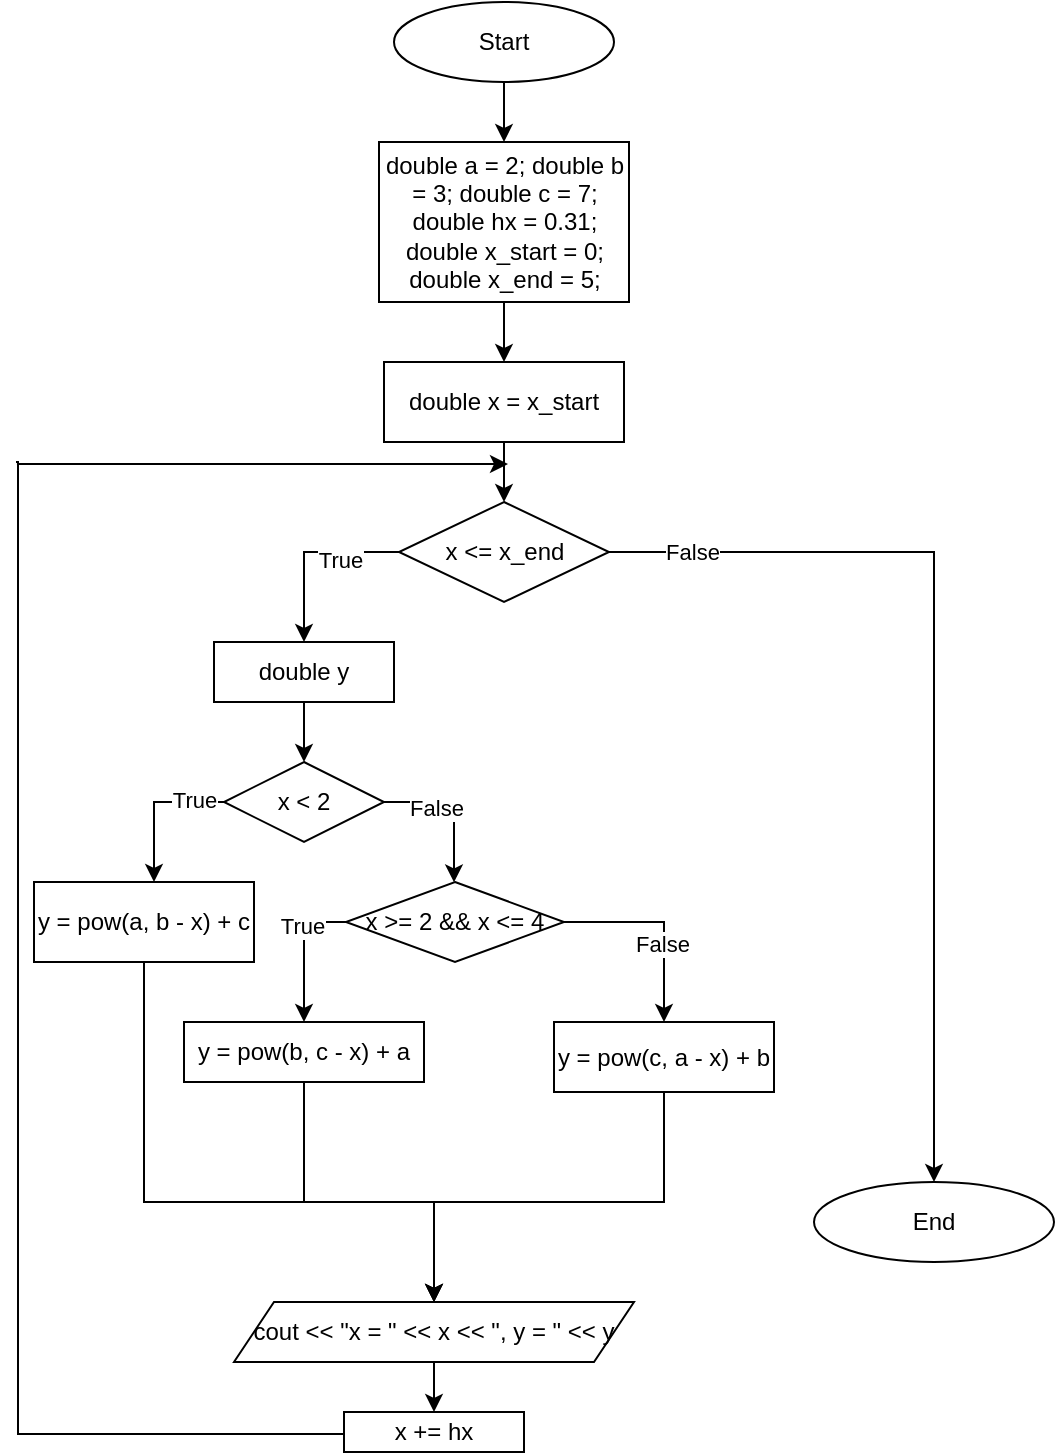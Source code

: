 <mxfile version="24.8.4">
  <diagram name="Страница — 1" id="m2x54_At0WPXto75_EtY">
    <mxGraphModel dx="875" dy="442" grid="1" gridSize="10" guides="1" tooltips="1" connect="1" arrows="1" fold="1" page="1" pageScale="1" pageWidth="2339" pageHeight="3300" math="0" shadow="0">
      <root>
        <mxCell id="0" />
        <mxCell id="1" parent="0" />
        <mxCell id="KGnRwAFvTmfy3ZXf6XmD-2" style="edgeStyle=orthogonalEdgeStyle;rounded=0;orthogonalLoop=1;jettySize=auto;html=1;" parent="1" source="KGnRwAFvTmfy3ZXf6XmD-1" target="KGnRwAFvTmfy3ZXf6XmD-3" edge="1">
          <mxGeometry relative="1" as="geometry">
            <mxPoint x="355" y="110" as="targetPoint" />
          </mxGeometry>
        </mxCell>
        <mxCell id="KGnRwAFvTmfy3ZXf6XmD-1" value="Start" style="ellipse;whiteSpace=wrap;html=1;" parent="1" vertex="1">
          <mxGeometry x="300" y="40" width="110" height="40" as="geometry" />
        </mxCell>
        <mxCell id="KGnRwAFvTmfy3ZXf6XmD-4" style="edgeStyle=orthogonalEdgeStyle;rounded=0;orthogonalLoop=1;jettySize=auto;html=1;" parent="1" source="KGnRwAFvTmfy3ZXf6XmD-3" target="KGnRwAFvTmfy3ZXf6XmD-5" edge="1">
          <mxGeometry relative="1" as="geometry">
            <mxPoint x="355" y="230" as="targetPoint" />
          </mxGeometry>
        </mxCell>
        <mxCell id="KGnRwAFvTmfy3ZXf6XmD-3" value="double a = 2; double b = 3; double c = 7; double hx = 0.31; double x_start = 0; double x_end = 5;" style="rounded=0;whiteSpace=wrap;html=1;" parent="1" vertex="1">
          <mxGeometry x="292.5" y="110" width="125" height="80" as="geometry" />
        </mxCell>
        <mxCell id="KGnRwAFvTmfy3ZXf6XmD-6" style="edgeStyle=orthogonalEdgeStyle;rounded=0;orthogonalLoop=1;jettySize=auto;html=1;" parent="1" source="KGnRwAFvTmfy3ZXf6XmD-5" target="KGnRwAFvTmfy3ZXf6XmD-7" edge="1">
          <mxGeometry relative="1" as="geometry">
            <mxPoint x="355" y="290" as="targetPoint" />
          </mxGeometry>
        </mxCell>
        <mxCell id="KGnRwAFvTmfy3ZXf6XmD-5" value="double x = x_start" style="rounded=0;whiteSpace=wrap;html=1;" parent="1" vertex="1">
          <mxGeometry x="295" y="220" width="120" height="40" as="geometry" />
        </mxCell>
        <mxCell id="KGnRwAFvTmfy3ZXf6XmD-8" style="edgeStyle=orthogonalEdgeStyle;rounded=0;orthogonalLoop=1;jettySize=auto;html=1;" parent="1" source="KGnRwAFvTmfy3ZXf6XmD-7" target="KGnRwAFvTmfy3ZXf6XmD-10" edge="1">
          <mxGeometry relative="1" as="geometry">
            <mxPoint x="260" y="360" as="targetPoint" />
          </mxGeometry>
        </mxCell>
        <mxCell id="KGnRwAFvTmfy3ZXf6XmD-9" value="True" style="edgeLabel;html=1;align=center;verticalAlign=middle;resizable=0;points=[];" parent="KGnRwAFvTmfy3ZXf6XmD-8" vertex="1" connectable="0">
          <mxGeometry x="-0.363" y="4" relative="1" as="geometry">
            <mxPoint as="offset" />
          </mxGeometry>
        </mxCell>
        <mxCell id="f3Vg7dMN3XId37Ihhy_0-2" style="edgeStyle=orthogonalEdgeStyle;rounded=0;orthogonalLoop=1;jettySize=auto;html=1;" edge="1" parent="1" source="KGnRwAFvTmfy3ZXf6XmD-7" target="f3Vg7dMN3XId37Ihhy_0-3">
          <mxGeometry relative="1" as="geometry">
            <mxPoint x="570" y="650" as="targetPoint" />
          </mxGeometry>
        </mxCell>
        <mxCell id="f3Vg7dMN3XId37Ihhy_0-4" value="False" style="edgeLabel;html=1;align=center;verticalAlign=middle;resizable=0;points=[];" vertex="1" connectable="0" parent="f3Vg7dMN3XId37Ihhy_0-2">
          <mxGeometry x="-0.826" relative="1" as="geometry">
            <mxPoint as="offset" />
          </mxGeometry>
        </mxCell>
        <mxCell id="KGnRwAFvTmfy3ZXf6XmD-7" value="x &amp;lt;= x_end" style="rhombus;whiteSpace=wrap;html=1;" parent="1" vertex="1">
          <mxGeometry x="302.5" y="290" width="105" height="50" as="geometry" />
        </mxCell>
        <mxCell id="KGnRwAFvTmfy3ZXf6XmD-11" style="edgeStyle=orthogonalEdgeStyle;rounded=0;orthogonalLoop=1;jettySize=auto;html=1;" parent="1" source="KGnRwAFvTmfy3ZXf6XmD-10" target="KGnRwAFvTmfy3ZXf6XmD-12" edge="1">
          <mxGeometry relative="1" as="geometry">
            <mxPoint x="255" y="420" as="targetPoint" />
          </mxGeometry>
        </mxCell>
        <mxCell id="KGnRwAFvTmfy3ZXf6XmD-10" value="double y" style="rounded=0;whiteSpace=wrap;html=1;" parent="1" vertex="1">
          <mxGeometry x="210" y="360" width="90" height="30" as="geometry" />
        </mxCell>
        <mxCell id="KGnRwAFvTmfy3ZXf6XmD-13" style="edgeStyle=orthogonalEdgeStyle;rounded=0;orthogonalLoop=1;jettySize=auto;html=1;" parent="1" source="KGnRwAFvTmfy3ZXf6XmD-12" target="KGnRwAFvTmfy3ZXf6XmD-14" edge="1">
          <mxGeometry relative="1" as="geometry">
            <mxPoint x="190" y="470" as="targetPoint" />
            <Array as="points">
              <mxPoint x="180" y="440" />
            </Array>
          </mxGeometry>
        </mxCell>
        <mxCell id="KGnRwAFvTmfy3ZXf6XmD-23" value="True" style="edgeLabel;html=1;align=center;verticalAlign=middle;resizable=0;points=[];" parent="KGnRwAFvTmfy3ZXf6XmD-13" vertex="1" connectable="0">
          <mxGeometry x="-0.595" y="-1" relative="1" as="geometry">
            <mxPoint as="offset" />
          </mxGeometry>
        </mxCell>
        <mxCell id="KGnRwAFvTmfy3ZXf6XmD-15" style="edgeStyle=orthogonalEdgeStyle;rounded=0;orthogonalLoop=1;jettySize=auto;html=1;" parent="1" source="KGnRwAFvTmfy3ZXf6XmD-12" target="KGnRwAFvTmfy3ZXf6XmD-16" edge="1">
          <mxGeometry relative="1" as="geometry">
            <mxPoint x="330" y="470" as="targetPoint" />
            <Array as="points">
              <mxPoint x="330" y="440" />
            </Array>
          </mxGeometry>
        </mxCell>
        <mxCell id="KGnRwAFvTmfy3ZXf6XmD-25" value="False" style="edgeLabel;html=1;align=center;verticalAlign=middle;resizable=0;points=[];" parent="KGnRwAFvTmfy3ZXf6XmD-15" vertex="1" connectable="0">
          <mxGeometry x="-0.314" y="-3" relative="1" as="geometry">
            <mxPoint as="offset" />
          </mxGeometry>
        </mxCell>
        <mxCell id="KGnRwAFvTmfy3ZXf6XmD-12" value="x &lt; 2" style="rhombus;whiteSpace=wrap;html=1;" parent="1" vertex="1">
          <mxGeometry x="215" y="420" width="80" height="40" as="geometry" />
        </mxCell>
        <mxCell id="KGnRwAFvTmfy3ZXf6XmD-29" style="edgeStyle=orthogonalEdgeStyle;rounded=0;orthogonalLoop=1;jettySize=auto;html=1;entryX=0.5;entryY=0;entryDx=0;entryDy=0;" parent="1" source="KGnRwAFvTmfy3ZXf6XmD-14" target="KGnRwAFvTmfy3ZXf6XmD-28" edge="1">
          <mxGeometry relative="1" as="geometry">
            <Array as="points">
              <mxPoint x="175" y="640" />
              <mxPoint x="320" y="640" />
            </Array>
          </mxGeometry>
        </mxCell>
        <mxCell id="KGnRwAFvTmfy3ZXf6XmD-14" value="y = pow(a, b - x) + c" style="rounded=0;whiteSpace=wrap;html=1;" parent="1" vertex="1">
          <mxGeometry x="120" y="480" width="110" height="40" as="geometry" />
        </mxCell>
        <mxCell id="KGnRwAFvTmfy3ZXf6XmD-17" style="edgeStyle=orthogonalEdgeStyle;rounded=0;orthogonalLoop=1;jettySize=auto;html=1;" parent="1" source="KGnRwAFvTmfy3ZXf6XmD-16" target="KGnRwAFvTmfy3ZXf6XmD-18" edge="1">
          <mxGeometry relative="1" as="geometry">
            <mxPoint x="250" y="550" as="targetPoint" />
            <Array as="points">
              <mxPoint x="255" y="500" />
            </Array>
          </mxGeometry>
        </mxCell>
        <mxCell id="KGnRwAFvTmfy3ZXf6XmD-24" value="True" style="edgeLabel;html=1;align=center;verticalAlign=middle;resizable=0;points=[];" parent="KGnRwAFvTmfy3ZXf6XmD-17" vertex="1" connectable="0">
          <mxGeometry x="-0.358" y="-1" relative="1" as="geometry">
            <mxPoint as="offset" />
          </mxGeometry>
        </mxCell>
        <mxCell id="KGnRwAFvTmfy3ZXf6XmD-21" style="edgeStyle=orthogonalEdgeStyle;rounded=0;orthogonalLoop=1;jettySize=auto;html=1;" parent="1" source="KGnRwAFvTmfy3ZXf6XmD-16" target="KGnRwAFvTmfy3ZXf6XmD-22" edge="1">
          <mxGeometry relative="1" as="geometry">
            <mxPoint x="410" y="550" as="targetPoint" />
            <Array as="points">
              <mxPoint x="435" y="500" />
            </Array>
          </mxGeometry>
        </mxCell>
        <mxCell id="KGnRwAFvTmfy3ZXf6XmD-26" value="False" style="edgeLabel;html=1;align=center;verticalAlign=middle;resizable=0;points=[];" parent="KGnRwAFvTmfy3ZXf6XmD-21" vertex="1" connectable="0">
          <mxGeometry x="0.216" y="-1" relative="1" as="geometry">
            <mxPoint as="offset" />
          </mxGeometry>
        </mxCell>
        <mxCell id="KGnRwAFvTmfy3ZXf6XmD-16" value="x &amp;gt;= 2 &amp;amp;&amp;amp; x &amp;lt;= 4" style="rhombus;whiteSpace=wrap;html=1;" parent="1" vertex="1">
          <mxGeometry x="276" y="480" width="109" height="40" as="geometry" />
        </mxCell>
        <mxCell id="KGnRwAFvTmfy3ZXf6XmD-31" style="edgeStyle=orthogonalEdgeStyle;rounded=0;orthogonalLoop=1;jettySize=auto;html=1;entryX=0.5;entryY=0;entryDx=0;entryDy=0;" parent="1" source="KGnRwAFvTmfy3ZXf6XmD-18" target="KGnRwAFvTmfy3ZXf6XmD-28" edge="1">
          <mxGeometry relative="1" as="geometry">
            <Array as="points">
              <mxPoint x="255" y="640" />
              <mxPoint x="320" y="640" />
            </Array>
          </mxGeometry>
        </mxCell>
        <mxCell id="KGnRwAFvTmfy3ZXf6XmD-18" value="y = pow(b, c - x) + a" style="rounded=0;whiteSpace=wrap;html=1;" parent="1" vertex="1">
          <mxGeometry x="195" y="550" width="120" height="30" as="geometry" />
        </mxCell>
        <mxCell id="KGnRwAFvTmfy3ZXf6XmD-27" style="edgeStyle=orthogonalEdgeStyle;rounded=0;orthogonalLoop=1;jettySize=auto;html=1;" parent="1" source="KGnRwAFvTmfy3ZXf6XmD-22" target="KGnRwAFvTmfy3ZXf6XmD-28" edge="1">
          <mxGeometry relative="1" as="geometry">
            <mxPoint x="435" y="640" as="targetPoint" />
            <Array as="points">
              <mxPoint x="435" y="640" />
              <mxPoint x="320" y="640" />
            </Array>
          </mxGeometry>
        </mxCell>
        <mxCell id="KGnRwAFvTmfy3ZXf6XmD-22" value="y = pow(c, a - x) + b" style="rounded=0;whiteSpace=wrap;html=1;" parent="1" vertex="1">
          <mxGeometry x="380" y="550" width="110" height="35" as="geometry" />
        </mxCell>
        <mxCell id="KGnRwAFvTmfy3ZXf6XmD-33" style="edgeStyle=orthogonalEdgeStyle;rounded=0;orthogonalLoop=1;jettySize=auto;html=1;" parent="1" source="KGnRwAFvTmfy3ZXf6XmD-28" target="KGnRwAFvTmfy3ZXf6XmD-34" edge="1">
          <mxGeometry relative="1" as="geometry">
            <mxPoint x="320" y="750" as="targetPoint" />
          </mxGeometry>
        </mxCell>
        <mxCell id="KGnRwAFvTmfy3ZXf6XmD-28" value="cout &amp;lt;&amp;lt; &quot;x = &quot; &amp;lt;&amp;lt; x &amp;lt;&amp;lt; &quot;, y = &quot; &amp;lt;&amp;lt; y" style="shape=parallelogram;perimeter=parallelogramPerimeter;whiteSpace=wrap;html=1;fixedSize=1;" parent="1" vertex="1">
          <mxGeometry x="220" y="690" width="200" height="30" as="geometry" />
        </mxCell>
        <mxCell id="KGnRwAFvTmfy3ZXf6XmD-35" style="edgeStyle=orthogonalEdgeStyle;rounded=0;orthogonalLoop=1;jettySize=auto;html=1;endArrow=none;endFill=0;" parent="1" edge="1">
          <mxGeometry relative="1" as="geometry">
            <mxPoint x="111" y="270" as="targetPoint" />
            <mxPoint x="276" y="756" as="sourcePoint" />
            <Array as="points">
              <mxPoint x="112" y="756" />
            </Array>
          </mxGeometry>
        </mxCell>
        <mxCell id="KGnRwAFvTmfy3ZXf6XmD-34" value="x += hx" style="rounded=0;whiteSpace=wrap;html=1;" parent="1" vertex="1">
          <mxGeometry x="275" y="745" width="90" height="20" as="geometry" />
        </mxCell>
        <mxCell id="KGnRwAFvTmfy3ZXf6XmD-36" value="" style="endArrow=classic;html=1;rounded=0;" parent="1" edge="1">
          <mxGeometry width="50" height="50" relative="1" as="geometry">
            <mxPoint x="111.476" y="271" as="sourcePoint" />
            <mxPoint x="357" y="271" as="targetPoint" />
          </mxGeometry>
        </mxCell>
        <mxCell id="f3Vg7dMN3XId37Ihhy_0-3" value="End" style="ellipse;whiteSpace=wrap;html=1;" vertex="1" parent="1">
          <mxGeometry x="510" y="630" width="120" height="40" as="geometry" />
        </mxCell>
      </root>
    </mxGraphModel>
  </diagram>
</mxfile>
